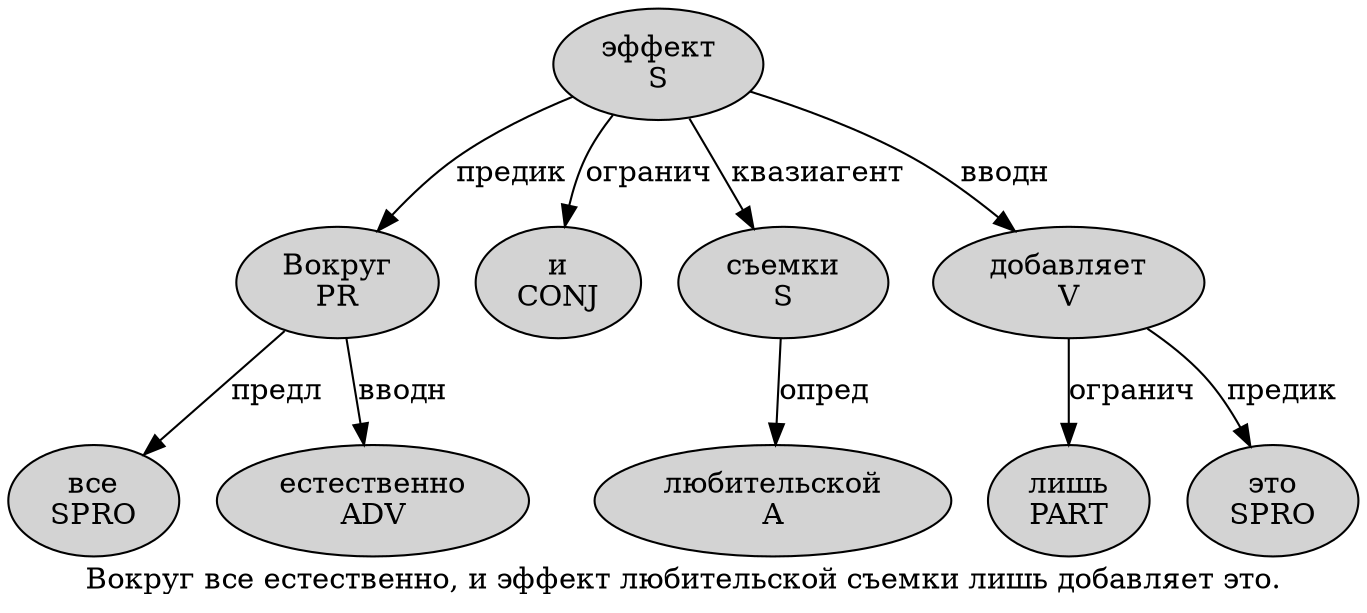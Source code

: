 digraph SENTENCE_222 {
	graph [label="Вокруг все естественно, и эффект любительской съемки лишь добавляет это."]
	node [style=filled]
		0 [label="Вокруг
PR" color="" fillcolor=lightgray penwidth=1 shape=ellipse]
		1 [label="все
SPRO" color="" fillcolor=lightgray penwidth=1 shape=ellipse]
		2 [label="естественно
ADV" color="" fillcolor=lightgray penwidth=1 shape=ellipse]
		4 [label="и
CONJ" color="" fillcolor=lightgray penwidth=1 shape=ellipse]
		5 [label="эффект
S" color="" fillcolor=lightgray penwidth=1 shape=ellipse]
		6 [label="любительской
A" color="" fillcolor=lightgray penwidth=1 shape=ellipse]
		7 [label="съемки
S" color="" fillcolor=lightgray penwidth=1 shape=ellipse]
		8 [label="лишь
PART" color="" fillcolor=lightgray penwidth=1 shape=ellipse]
		9 [label="добавляет
V" color="" fillcolor=lightgray penwidth=1 shape=ellipse]
		10 [label="это
SPRO" color="" fillcolor=lightgray penwidth=1 shape=ellipse]
			5 -> 0 [label="предик"]
			5 -> 4 [label="огранич"]
			5 -> 7 [label="квазиагент"]
			5 -> 9 [label="вводн"]
			9 -> 8 [label="огранич"]
			9 -> 10 [label="предик"]
			7 -> 6 [label="опред"]
			0 -> 1 [label="предл"]
			0 -> 2 [label="вводн"]
}
